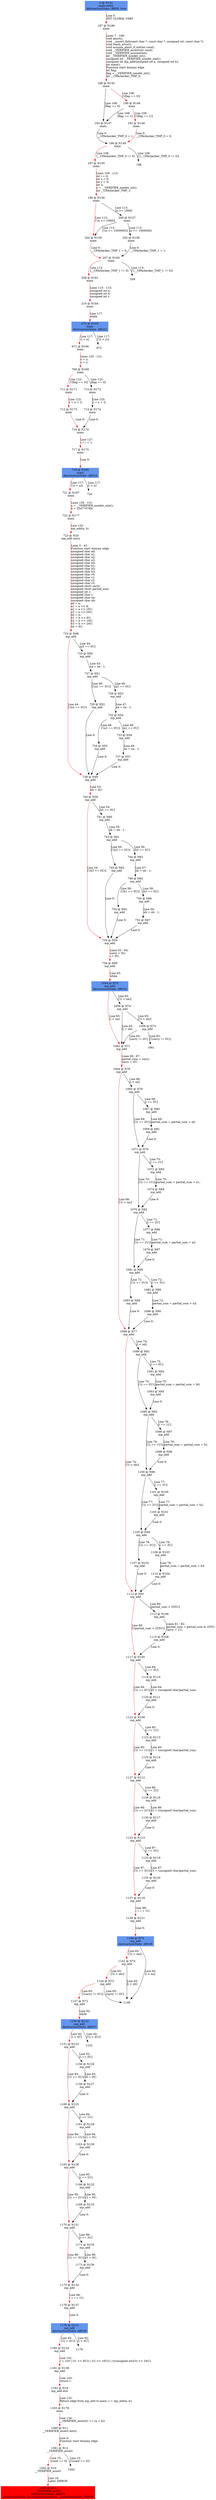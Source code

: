 digraph ARG {
node [style="filled" shape="box" color="white"]
0 [fillcolor="cornflowerblue" label="0 @ N141\nmain entry\nAbstractionState: ABS0: true\n" id="0"]
187 [label="187 @ N186\nmain\n" id="187"]
188 [label="188 @ N145\nmain\n" id="188"]
193 [label="193 @ N147\nmain\n" id="193"]
196 [label="196 @ N149\nmain\n" id="196"]
197 [label="197 @ N150\nmain\n" id="197"]
199 [label="199 @ N156\nmain\n" id="199"]
204 [label="204 @ N159\nmain\n" id="204"]
207 [label="207 @ N160\nmain\n" id="207"]
208 [label="208 @ N161\nmain\n" id="208"]
210 [label="210 @ N164\nmain\n" id="210"]
670 [fillcolor="cornflowerblue" label="670 @ N165\nmain\nAbstractionState: ABS22\n" id="670"]
671 [label="671 @ N166\nmain\n" id="671"]
709 [label="709 @ N169\nmain\n" id="709"]
711 [label="711 @ N171\nmain\n" id="711"]
712 [label="712 @ N173\nmain\n" id="712"]
716 [label="716 @ N170\nmain\n" id="716"]
717 [label="717 @ N175\nmain\n" id="717"]
719 [fillcolor="cornflowerblue" label="719 @ N165\nmain\nAbstractionState: ABS24\n" id="719"]
721 [label="721 @ N167\nmain\n" id="721"]
722 [label="722 @ N177\nmain\n" id="722"]
723 [label="723 @ N20\nmp_add entry\n" id="723"]
724 [label="724 @ N48\nmp_add\n" id="724"]
739 [label="739 @ N49\nmp_add\n" id="739"]
740 [label="740 @ N58\nmp_add\n" id="740"]
755 [label="755 @ N59\nmp_add\n" id="755"]
756 [label="756 @ N69\nmp_add\n" id="756"]
1054 [fillcolor="cornflowerblue" label="1054 @ N70\nmp_add\nAbstractionState: ABS34\n" id="1054"]
1062 [label="1062 @ N71\nmp_add\n" id="1062"]
1064 [label="1064 @ N76\nmp_add\n" id="1064"]
1088 [label="1088 @ N77\nmp_add\n" id="1088"]
1112 [label="1112 @ N91\nmp_add\n" id="1112"]
1117 [label="1117 @ N105\nmp_add\n" id="1117"]
1122 [label="1122 @ N109\nmp_add\n" id="1122"]
1127 [label="1127 @ N112\nmp_add\n" id="1127"]
1132 [label="1132 @ N115\nmp_add\n" id="1132"]
1137 [label="1137 @ N118\nmp_add\n" id="1137"]
1138 [label="1138 @ N121\nmp_add\n" id="1138"]
1140 [fillcolor="cornflowerblue" label="1140 @ N70\nmp_add\nAbstractionState: ABS36\n" id="1140"]
1142 [label="1142 @ N74\nmp_add\n" id="1142"]
1144 [label="1144 @ N73\nmp_add\n" id="1144"]
1147 [label="1147 @ N72\nmp_add\n" id="1147"]
1150 [fillcolor="cornflowerblue" label="1150 @ N122\nmp_add\nAbstractionState: ABS37\n" id="1150"]
1151 [label="1151 @ N123\nmp_add\n" id="1151"]
1160 [label="1160 @ N125\nmp_add\n" id="1160"]
1165 [label="1165 @ N128\nmp_add\n" id="1165"]
1170 [label="1170 @ N131\nmp_add\n" id="1170"]
1175 [label="1175 @ N134\nmp_add\n" id="1175"]
1176 [label="1176 @ N137\nmp_add\n" id="1176"]
1178 [fillcolor="cornflowerblue" label="1178 @ N122\nmp_add\nAbstractionState: ABS38\n" id="1178"]
1180 [label="1180 @ N124\nmp_add\n" id="1180"]
1181 [label="1181 @ N138\nmp_add\n" id="1181"]
1182 [label="1182 @ N19\nmp_add exit\n" id="1182"]
1183 [label="1183 @ N178\nmain\n" id="1183"]
1580 [label="1580 @ N11\n__VERIFIER_assert entry\n" id="1580"]
1581 [label="1581 @ N12\n__VERIFIER_assert\n" id="1581"]
1582 [label="1582 @ N14\n__VERIFIER_assert\n" id="1582"]
1585 [fillcolor="red" label="1585 @ N15\n__VERIFIER_assert\nAbstractionState: ABS49\n AutomatonState: ErrorLabelAutomaton: _predefinedState_ERROR\n" id="1585"]
1171 [label="1171 @ N135\nmp_add\n" id="1171"]
1173 [label="1173 @ N136\nmp_add\n" id="1173"]
1166 [label="1166 @ N132\nmp_add\n" id="1166"]
1168 [label="1168 @ N133\nmp_add\n" id="1168"]
1161 [label="1161 @ N129\nmp_add\n" id="1161"]
1163 [label="1163 @ N130\nmp_add\n" id="1163"]
1156 [label="1156 @ N126\nmp_add\n" id="1156"]
1158 [label="1158 @ N127\nmp_add\n" id="1158"]
1133 [label="1133 @ N119\nmp_add\n" id="1133"]
1135 [label="1135 @ N120\nmp_add\n" id="1135"]
1128 [label="1128 @ N116\nmp_add\n" id="1128"]
1130 [label="1130 @ N117\nmp_add\n" id="1130"]
1123 [label="1123 @ N113\nmp_add\n" id="1123"]
1125 [label="1125 @ N114\nmp_add\n" id="1125"]
1118 [label="1118 @ N110\nmp_add\n" id="1118"]
1120 [label="1120 @ N111\nmp_add\n" id="1120"]
1113 [label="1113 @ N106\nmp_add\n" id="1113"]
1115 [label="1115 @ N108\nmp_add\n" id="1115"]
1089 [label="1089 @ N92\nmp_add\n" id="1089"]
1095 [label="1095 @ N93\nmp_add\n" id="1095"]
1100 [label="1100 @ N96\nmp_add\n" id="1100"]
1105 [label="1105 @ N99\nmp_add\n" id="1105"]
1107 [label="1107 @ N102\nmp_add\n" id="1107"]
1106 [label="1106 @ N103\nmp_add\n" id="1106"]
1110 [label="1110 @ N104\nmp_add\n" id="1110"]
1101 [label="1101 @ N100\nmp_add\n" id="1101"]
1103 [label="1103 @ N101\nmp_add\n" id="1103"]
1096 [label="1096 @ N97\nmp_add\n" id="1096"]
1098 [label="1098 @ N98\nmp_add\n" id="1098"]
1091 [label="1091 @ N94\nmp_add\n" id="1091"]
1093 [label="1093 @ N95\nmp_add\n" id="1093"]
1065 [label="1065 @ N78\nmp_add\n" id="1065"]
1071 [label="1071 @ N79\nmp_add\n" id="1071"]
1076 [label="1076 @ N82\nmp_add\n" id="1076"]
1081 [label="1081 @ N85\nmp_add\n" id="1081"]
1083 [label="1083 @ N88\nmp_add\n" id="1083"]
1082 [label="1082 @ N89\nmp_add\n" id="1082"]
1086 [label="1086 @ N90\nmp_add\n" id="1086"]
1077 [label="1077 @ N86\nmp_add\n" id="1077"]
1079 [label="1079 @ N87\nmp_add\n" id="1079"]
1072 [label="1072 @ N83\nmp_add\n" id="1072"]
1074 [label="1074 @ N84\nmp_add\n" id="1074"]
1067 [label="1067 @ N80\nmp_add\n" id="1067"]
1069 [label="1069 @ N81\nmp_add\n" id="1069"]
1056 [label="1056 @ N74\nmp_add\n" id="1056"]
1058 [label="1058 @ N73\nmp_add\n" id="1058"]
741 [label="741 @ N60\nmp_add\n" id="741"]
743 [label="743 @ N61\nmp_add\n" id="743"]
745 [label="745 @ N62\nmp_add\n" id="745"]
744 [label="744 @ N63\nmp_add\n" id="744"]
748 [label="748 @ N64\nmp_add\n" id="748"]
750 [label="750 @ N65\nmp_add\n" id="750"]
749 [label="749 @ N66\nmp_add\n" id="749"]
753 [label="753 @ N67\nmp_add\n" id="753"]
725 [label="725 @ N50\nmp_add\n" id="725"]
727 [label="727 @ N51\nmp_add\n" id="727"]
729 [label="729 @ N52\nmp_add\n" id="729"]
728 [label="728 @ N53\nmp_add\n" id="728"]
732 [label="732 @ N54\nmp_add\n" id="732"]
734 [label="734 @ N55\nmp_add\n" id="734"]
733 [label="733 @ N56\nmp_add\n" id="733"]
737 [label="737 @ N57\nmp_add\n" id="737"]
710 [label="710 @ N172\nmain\n" id="710"]
714 [label="714 @ N174\nmain\n" id="714"]
200 [label="200 @ N157\nmain\n" id="200"]
202 [label="202 @ N158\nmain\n" id="202"]
190 [label="190 @ N146\nmain\n" id="190"]
192 [label="192 @ N148\nmain\n" id="192"]
0 -> 187 [color="red" label="Line 0: \lINIT GLOBAL VARS\l" id="0 -> 187"]
187 -> 188 [color="red" label="Lines 7 - 108: \lvoid abort();\lvoid __assert_fail(const char *, const char *, unsigned int, const char *);\lvoid reach_error();\lvoid assume_abort_if_not(int cond);\lvoid __VERIFIER_assert(int cond);\lvoid __VERIFIER_assume(int);\lint __VERIFIER_nondet_int();\lunsigned int __VERIFIER_nondet_uint();\lunsigned int mp_add(unsigned int a, unsigned int b);\lint main();\lFunction start dummy edge\lint flag;\lflag = __VERIFIER_nondet_int();\lint __CPAchecker_TMP_0;\l" id="187 -> 188"]
188 -> 190 [color="red" label="Line 108: \l[!(flag == 0)]\l" id="188 -> 190"]
188 -> 193 [label="Line 108: \l[flag == 0]\l" id="188 -> 193"]
193 -> 196 [label="Line 0: \l__CPAchecker_TMP_0 = 1;\l" id="193 -> 196"]
196 -> 197 [color="red" label="Line 108: \l[__CPAchecker_TMP_0 != 0]\l" id="196 -> 197"]
196 -> 198 [label="Line 108: \l[!(__CPAchecker_TMP_0 != 0)]\l" id="196 -> 198"]
197 -> 199 [color="red" label="Lines 109 - 113: \lint i = 0;\lint x = 0;\lint y = 0;\lint n;\ln = __VERIFIER_nondet_int();\lint __CPAchecker_TMP_1;\l" id="197 -> 199"]
199 -> 200 [label="Line 113: \l[n >= 1000]\l" id="199 -> 200"]
199 -> 204 [color="red" label="Line 113: \l[!(n >= 1000)]\l" id="199 -> 204"]
204 -> 207 [color="red" label="Line 0: \l__CPAchecker_TMP_1 = 0;\l" id="204 -> 207"]
207 -> 208 [color="red" label="Line 113: \l[__CPAchecker_TMP_1 != 0]\l" id="207 -> 208"]
207 -> 209 [label="Line 113: \l[!(__CPAchecker_TMP_1 != 0)]\l" id="207 -> 209"]
208 -> 210 [color="red" label="Lines 115 - 115: \lunsigned int a;\lunsigned int b;\lunsigned int r;\l" id="208 -> 210"]
210 -> 670 [color="red" label="Line 117: \lwhile\l" id="210 -> 670"]
670 -> 671 [color="red" label="Line 117: \l[i < n]\l" id="670 -> 671"]
670 -> 672 [label="Line 117: \l[!(i < n)]\l" id="670 -> 672"]
671 -> 709 [color="red" label="Lines 120 - 121: \lx = x;\ly = y;\l" id="671 -> 709"]
709 -> 710 [label="Line 122: \l[flag == 0]\l" id="709 -> 710"]
709 -> 711 [color="red" label="Line 122: \l[!(flag == 0)]\l" id="709 -> 711"]
711 -> 712 [color="red" label="Line 123: \lx = x + 3;\l" id="711 -> 712"]
712 -> 716 [color="red" label="Line 0: \l\l" id="712 -> 716"]
716 -> 717 [color="red" label="Line 127: \li = i + 1;\l" id="716 -> 717"]
717 -> 719 [color="red" label="Line 0: \l\l" id="717 -> 719"]
719 -> 720 [label="Line 117: \l[i < n]\l" id="719 -> 720"]
719 -> 721 [color="red" label="Line 117: \l[!(i < n)]\l" id="719 -> 721"]
721 -> 722 [color="red" label="Lines 130 - 131: \la = __VERIFIER_nondet_uint();\lb = 234770789;\l" id="721 -> 722"]
722 -> 723 [color="red" label="Line 132: \lmp_add(a, b)\l" id="722 -> 723"]
723 -> 724 [color="red" label="Lines 0 - 43: \lFunction start dummy edge\lunsigned char a0;\lunsigned char a1;\lunsigned char a2;\lunsigned char a3;\lunsigned char b0;\lunsigned char b1;\lunsigned char b2;\lunsigned char b3;\lunsigned char r0;\lunsigned char r1;\lunsigned char r2;\lunsigned char r3;\lunsigned short carry;\lunsigned short partial_sum;\lunsigned int r;\lunsigned char i;\lunsigned char na;\lunsigned char nb;\la0 = a;\la1 = a >> 8;\la2 = a >> 16U;\la3 = a >> 24U;\lb0 = b;\lb1 = b >> 8U;\lb2 = b >> 16U;\lb3 = b >> 24U;\lna = 4U;\l" id="723 -> 724"]
724 -> 725 [label="Line 44: \l[a3 == 0U]\l" id="724 -> 725"]
724 -> 739 [color="red" label="Line 44: \l[!(a3 == 0U)]\l" id="724 -> 739"]
739 -> 740 [color="red" label="Line 53: \lnb = 4U;\l" id="739 -> 740"]
740 -> 741 [label="Line 54: \l[b3 == 0U]\l" id="740 -> 741"]
740 -> 755 [color="red" label="Line 54: \l[!(b3 == 0U)]\l" id="740 -> 755"]
755 -> 756 [color="red" label="Lines 63 - 64: \lcarry = 0U;\li = 0U;\l" id="755 -> 756"]
756 -> 1054 [color="red" label="Line 65: \lwhile\l" id="756 -> 1054"]
1054 -> 1056 [label="Line 65: \l[!(i < na)]\l" id="1054 -> 1056"]
1054 -> 1062 [color="red" label="Line 65: \l[i < na]\l" id="1054 -> 1062"]
1062 -> 1064 [color="red" label="Lines 66 - 67: \lpartial_sum = carry;\lcarry = 0U;\l" id="1062 -> 1064"]
1064 -> 1065 [label="Line 68: \l[i < na]\l" id="1064 -> 1065"]
1064 -> 1088 [color="red" label="Line 68: \l[!(i < na)]\l" id="1064 -> 1088"]
1088 -> 1089 [label="Line 74: \l[i < nb]\l" id="1088 -> 1089"]
1088 -> 1112 [color="red" label="Line 74: \l[!(i < nb)]\l" id="1088 -> 1112"]
1112 -> 1113 [label="Line 80: \l[partial_sum > 255U]\l" id="1112 -> 1113"]
1112 -> 1117 [color="red" label="Line 80: \l[!(partial_sum > 255U)]\l" id="1112 -> 1117"]
1117 -> 1118 [label="Line 84: \l[i == 0U]\l" id="1117 -> 1118"]
1117 -> 1122 [color="red" label="Line 84: \l[!(i == 0U)]\l" id="1117 -> 1122"]
1122 -> 1123 [label="Line 85: \l[i == 1U]\l" id="1122 -> 1123"]
1122 -> 1127 [color="red" label="Line 85: \l[!(i == 1U)]\l" id="1122 -> 1127"]
1127 -> 1128 [label="Line 86: \l[i == 2U]\l" id="1127 -> 1128"]
1127 -> 1132 [color="red" label="Line 86: \l[!(i == 2U)]\l" id="1127 -> 1132"]
1132 -> 1133 [label="Line 87: \l[i == 3U]\l" id="1132 -> 1133"]
1132 -> 1137 [color="red" label="Line 87: \l[!(i == 3U)]\l" id="1132 -> 1137"]
1137 -> 1138 [color="red" label="Line 89: \li = i + 1U;\l" id="1137 -> 1138"]
1138 -> 1140 [color="red" label="Line 0: \l\l" id="1138 -> 1140"]
1140 -> 1142 [color="red" label="Line 65: \l[!(i < na)]\l" id="1140 -> 1142"]
1140 -> 1148 [label="Line 65: \l[i < na]\l" id="1140 -> 1148"]
1142 -> 1144 [color="red" label="Line 65: \l[!(i < nb)]\l" id="1142 -> 1144"]
1142 -> 1148 [label="Line 65: \l[i < nb]\l" id="1142 -> 1148"]
1144 -> 1147 [color="red" label="Line 65: \l[!(carry != 0U)]\l" id="1144 -> 1147"]
1144 -> 1148 [label="Line 65: \l[carry != 0U]\l" id="1144 -> 1148"]
1147 -> 1150 [color="red" label="Line 92: \lwhile\l" id="1147 -> 1150"]
1150 -> 1151 [color="red" label="Line 92: \l[i < 4U]\l" id="1150 -> 1151"]
1150 -> 1152 [label="Line 92: \l[!(i < 4U)]\l" id="1150 -> 1152"]
1151 -> 1156 [label="Line 93: \l[i == 0U]\l" id="1151 -> 1156"]
1151 -> 1160 [color="red" label="Line 93: \l[!(i == 0U)]\l" id="1151 -> 1160"]
1160 -> 1161 [label="Line 94: \l[i == 1U]\l" id="1160 -> 1161"]
1160 -> 1165 [color="red" label="Line 94: \l[!(i == 1U)]\l" id="1160 -> 1165"]
1165 -> 1166 [label="Line 95: \l[i == 2U]\l" id="1165 -> 1166"]
1165 -> 1170 [color="red" label="Line 95: \l[!(i == 2U)]\l" id="1165 -> 1170"]
1170 -> 1171 [label="Line 96: \l[i == 3U]\l" id="1170 -> 1171"]
1170 -> 1175 [color="red" label="Line 96: \l[!(i == 3U)]\l" id="1170 -> 1175"]
1175 -> 1176 [color="red" label="Line 98: \li = i + 1U;\l" id="1175 -> 1176"]
1176 -> 1178 [color="red" label="Line 0: \l\l" id="1176 -> 1178"]
1178 -> 1179 [label="Line 92: \l[i < 4U]\l" id="1178 -> 1179"]
1178 -> 1180 [color="red" label="Line 92: \l[!(i < 4U)]\l" id="1178 -> 1180"]
1180 -> 1181 [color="red" label="Line 101: \lr = ((r0 | (r1 << 8U)) | (r2 << 16U)) | (((unsigned int)r3) << 24U);\l" id="1180 -> 1181"]
1181 -> 1182 [color="red" label="Line 103: \lreturn r;\l" id="1181 -> 1182"]
1182 -> 1183 [color="red" label="Line 132: \lReturn edge from mp_add to main: r = mp_add(a, b);\l" id="1182 -> 1183"]
1183 -> 1580 [color="red" label="Line 134: \l__VERIFIER_assert(r == (a + b))\l" id="1183 -> 1580"]
1580 -> 1581 [color="red" label="Line 0: \lFunction start dummy edge\l" id="1580 -> 1581"]
1581 -> 1582 [color="red" label="Line 15: \l[cond == 0]\l" id="1581 -> 1582"]
1581 -> 1583 [label="Line 15: \l[!(cond == 0)]\l" id="1581 -> 1583"]
1582 -> 1585 [color="red" label="Line 16: \lLabel: ERROR\l" id="1582 -> 1585"]
1171 -> 1173 [label="Line 96: \lr3 = 0U;\l" id="1171 -> 1173"]
1173 -> 1175 [label="Line 0: \l\l" id="1173 -> 1175"]
1166 -> 1168 [label="Line 95: \lr2 = 0U;\l" id="1166 -> 1168"]
1168 -> 1170 [label="Line 0: \l\l" id="1168 -> 1170"]
1161 -> 1163 [label="Line 94: \lr1 = 0U;\l" id="1161 -> 1163"]
1163 -> 1165 [label="Line 0: \l\l" id="1163 -> 1165"]
1156 -> 1158 [label="Line 93: \lr0 = 0U;\l" id="1156 -> 1158"]
1158 -> 1160 [label="Line 0: \l\l" id="1158 -> 1160"]
1133 -> 1135 [label="Line 87: \lr3 = (unsigned char)partial_sum;\l" id="1133 -> 1135"]
1135 -> 1137 [label="Line 0: \l\l" id="1135 -> 1137"]
1128 -> 1130 [label="Line 86: \lr2 = (unsigned char)partial_sum;\l" id="1128 -> 1130"]
1130 -> 1132 [label="Line 0: \l\l" id="1130 -> 1132"]
1123 -> 1125 [label="Line 85: \lr1 = (unsigned char)partial_sum;\l" id="1123 -> 1125"]
1125 -> 1127 [label="Line 0: \l\l" id="1125 -> 1127"]
1118 -> 1120 [label="Line 84: \lr0 = (unsigned char)partial_sum;\l" id="1118 -> 1120"]
1120 -> 1122 [label="Line 0: \l\l" id="1120 -> 1122"]
1113 -> 1115 [label="Lines 81 - 82: \lpartial_sum = partial_sum & 255U;\lcarry = 1U;\l" id="1113 -> 1115"]
1115 -> 1117 [label="Line 0: \l\l" id="1115 -> 1117"]
1089 -> 1091 [label="Line 75: \l[i == 0U]\l" id="1089 -> 1091"]
1089 -> 1095 [label="Line 75: \l[!(i == 0U)]\l" id="1089 -> 1095"]
1095 -> 1096 [label="Line 76: \l[i == 1U]\l" id="1095 -> 1096"]
1095 -> 1100 [label="Line 76: \l[!(i == 1U)]\l" id="1095 -> 1100"]
1100 -> 1101 [label="Line 77: \l[i == 2U]\l" id="1100 -> 1101"]
1100 -> 1105 [label="Line 77: \l[!(i == 2U)]\l" id="1100 -> 1105"]
1105 -> 1106 [label="Line 78: \l[i == 3U]\l" id="1105 -> 1106"]
1105 -> 1107 [label="Line 78: \l[!(i == 3U)]\l" id="1105 -> 1107"]
1107 -> 1112 [label="Line 0: \l\l" id="1107 -> 1112"]
1106 -> 1110 [label="Line 78: \lpartial_sum = partial_sum + b3;\l" id="1106 -> 1110"]
1110 -> 1112 [label="Line 0: \l\l" id="1110 -> 1112"]
1101 -> 1103 [label="Line 77: \lpartial_sum = partial_sum + b2;\l" id="1101 -> 1103"]
1103 -> 1105 [label="Line 0: \l\l" id="1103 -> 1105"]
1096 -> 1098 [label="Line 76: \lpartial_sum = partial_sum + b1;\l" id="1096 -> 1098"]
1098 -> 1100 [label="Line 0: \l\l" id="1098 -> 1100"]
1091 -> 1093 [label="Line 75: \lpartial_sum = partial_sum + b0;\l" id="1091 -> 1093"]
1093 -> 1095 [label="Line 0: \l\l" id="1093 -> 1095"]
1065 -> 1067 [label="Line 69: \l[i == 0U]\l" id="1065 -> 1067"]
1065 -> 1071 [label="Line 69: \l[!(i == 0U)]\l" id="1065 -> 1071"]
1071 -> 1072 [label="Line 70: \l[i == 1U]\l" id="1071 -> 1072"]
1071 -> 1076 [label="Line 70: \l[!(i == 1U)]\l" id="1071 -> 1076"]
1076 -> 1077 [label="Line 71: \l[i == 2U]\l" id="1076 -> 1077"]
1076 -> 1081 [label="Line 71: \l[!(i == 2U)]\l" id="1076 -> 1081"]
1081 -> 1082 [label="Line 72: \l[i == 3U]\l" id="1081 -> 1082"]
1081 -> 1083 [label="Line 72: \l[!(i == 3U)]\l" id="1081 -> 1083"]
1083 -> 1088 [label="Line 0: \l\l" id="1083 -> 1088"]
1082 -> 1086 [label="Line 72: \lpartial_sum = partial_sum + a3;\l" id="1082 -> 1086"]
1086 -> 1088 [label="Line 0: \l\l" id="1086 -> 1088"]
1077 -> 1079 [label="Line 71: \lpartial_sum = partial_sum + a2;\l" id="1077 -> 1079"]
1079 -> 1081 [label="Line 0: \l\l" id="1079 -> 1081"]
1072 -> 1074 [label="Line 70: \lpartial_sum = partial_sum + a1;\l" id="1072 -> 1074"]
1074 -> 1076 [label="Line 0: \l\l" id="1074 -> 1076"]
1067 -> 1069 [label="Line 69: \lpartial_sum = partial_sum + a0;\l" id="1067 -> 1069"]
1069 -> 1071 [label="Line 0: \l\l" id="1069 -> 1071"]
1056 -> 1058 [label="Line 65: \l[!(i < nb)]\l" id="1056 -> 1058"]
1056 -> 1062 [label="Line 65: \l[i < nb]\l" id="1056 -> 1062"]
1058 -> 1061 [label="Line 65: \l[!(carry != 0U)]\l" id="1058 -> 1061"]
1058 -> 1062 [label="Line 65: \l[carry != 0U]\l" id="1058 -> 1062"]
741 -> 743 [label="Line 55: \lnb = nb - 1;\l" id="741 -> 743"]
743 -> 744 [label="Line 56: \l[b2 == 0U]\l" id="743 -> 744"]
743 -> 745 [label="Line 56: \l[!(b2 == 0U)]\l" id="743 -> 745"]
745 -> 755 [label="Line 0: \l\l" id="745 -> 755"]
744 -> 748 [label="Line 57: \lnb = nb - 1;\l" id="744 -> 748"]
748 -> 749 [label="Line 58: \l[b1 == 0U]\l" id="748 -> 749"]
748 -> 750 [label="Line 58: \l[!(b1 == 0U)]\l" id="748 -> 750"]
750 -> 755 [label="Line 0: \l\l" id="750 -> 755"]
749 -> 753 [label="Line 59: \lnb = nb - 1;\l" id="749 -> 753"]
753 -> 755 [label="Line 0: \l\l" id="753 -> 755"]
725 -> 727 [label="Line 45: \lna = na - 1;\l" id="725 -> 727"]
727 -> 728 [label="Line 46: \l[a2 == 0U]\l" id="727 -> 728"]
727 -> 729 [label="Line 46: \l[!(a2 == 0U)]\l" id="727 -> 729"]
729 -> 739 [label="Line 0: \l\l" id="729 -> 739"]
728 -> 732 [label="Line 47: \lna = na - 1;\l" id="728 -> 732"]
732 -> 733 [label="Line 48: \l[a1 == 0U]\l" id="732 -> 733"]
732 -> 734 [label="Line 48: \l[!(a1 == 0U)]\l" id="732 -> 734"]
734 -> 739 [label="Line 0: \l\l" id="734 -> 739"]
733 -> 737 [label="Line 49: \lna = na - 1;\l" id="733 -> 737"]
737 -> 739 [label="Line 0: \l\l" id="737 -> 739"]
710 -> 714 [label="Line 125: \ly = y + 2;\l" id="710 -> 714"]
714 -> 716 [label="Line 0: \l\l" id="714 -> 716"]
200 -> 202 [label="Line 113: \l[n <= 1000000]\l" id="200 -> 202"]
200 -> 204 [label="Line 113: \l[!(n <= 1000000)]\l" id="200 -> 204"]
202 -> 207 [label="Line 0: \l__CPAchecker_TMP_1 = 1;\l" id="202 -> 207"]
190 -> 192 [color="red" label="Line 108: \l[!(flag == 1)]\l" id="190 -> 192"]
190 -> 193 [label="Line 108: \l[flag == 1]\l" id="190 -> 193"]
192 -> 196 [color="red" label="Line 0: \l__CPAchecker_TMP_0 = 0;\l" id="192 -> 196"]
}
